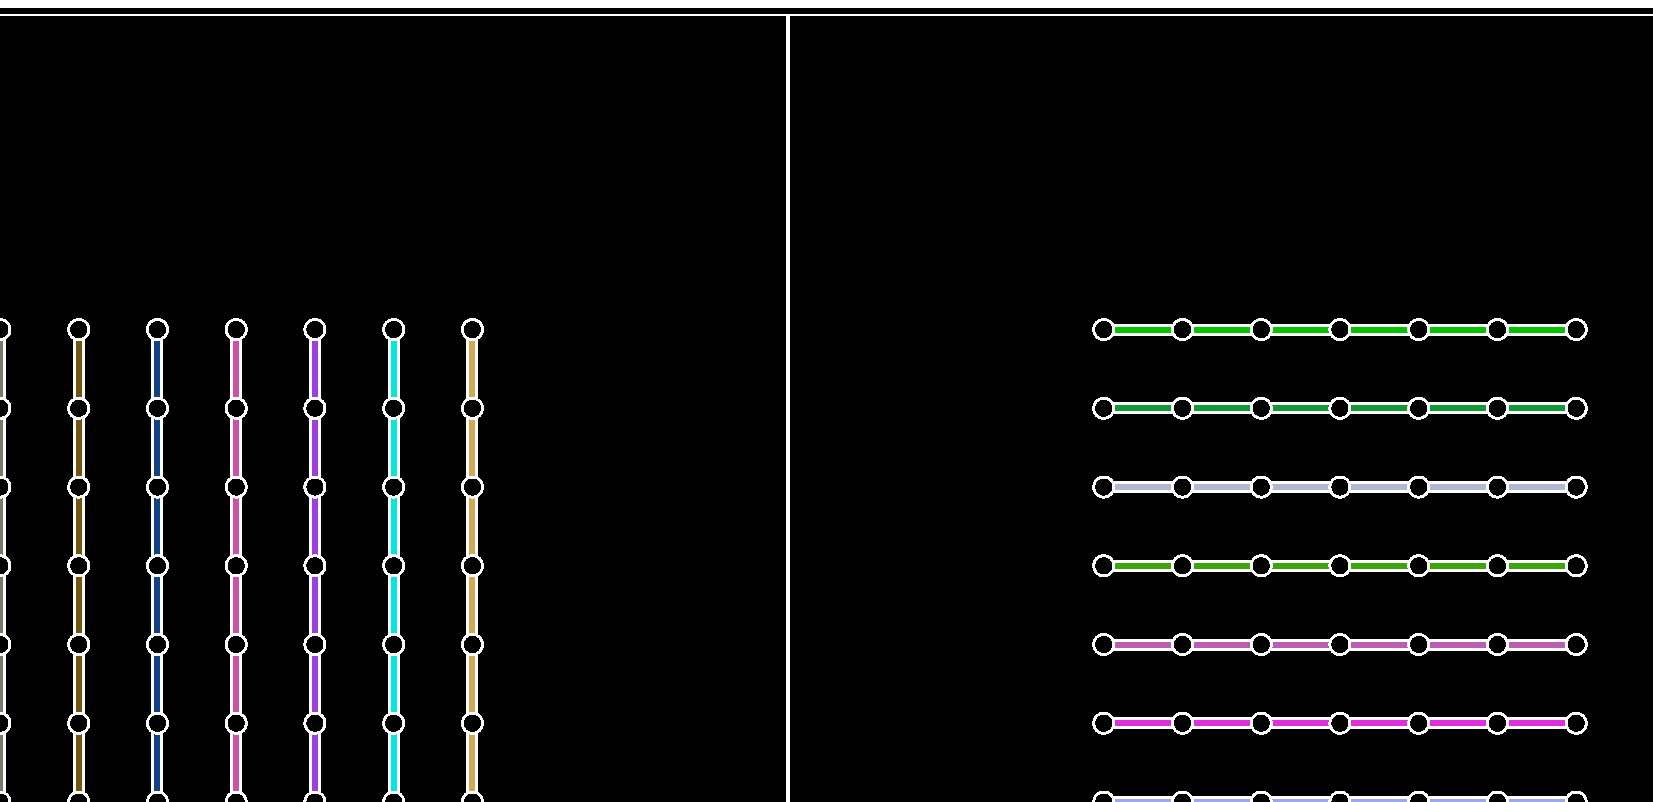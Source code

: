 tracingonline := 1;
    
N := 7;
u := 1cm;
pair MID;
MID := ((N-1)/2,(N-1)/2);

def randomcolor = (uniformdeviate(1), uniformdeviate(1), uniformdeviate(1)) enddef;

vardef get_line(expr d, offs) = 

    % linear path segments, might be a degenerated path with only one point 
    path seg[];

    len := 0;
    seg[len] := (0, offs);
    
    for i=0 upto N-1:
        pair q,qmod;
        q := point length(seg[len]) of seg[len] + d;
        qmod := (xpart q mod N, ypart q mod N);
        if q=qmod:
            seg[len] := seg[len]--qmod;
        else:
            len := len+1;
            seg[len] := qmod;
        fi;
    endfor;

    % Sort the segments descending bei their y coordinate 
    seg := sort_desc(len-1)(seg);

    % Every second segment should reverse it direction before merged
    for i=0 upto len:
        if odd i: seg[i] := reverse(seg[i]); fi
    endfor;

    path p; p := seg[0];
    for i=1 upto len-1:
        p := merge_lines(p, seg[i]);
    endfor;

    p
enddef;

vardef merge_lines(expr p, q) =
    stretch := 6;
    pair d;

    if (length(p) > 0):
        d := stretch*unitvector(direction(length(p)) of p);
    else:
        d := -stretch*unitvector(direction 0 of q);
    fi;
    
    pair a,b;
    a := point length(p) of p;
    b := point 0 of q;
    
    p .. controls (a+d) and (b+d) .. q
enddef;

vardef sort_desc(expr l)(suffix p) = 
    path swp;
    for i=0 upto l-1: 
        for j=i+1 upto l:
            if (ypart point 0 of p[i]) < (ypart point 0 of p[j]):
                swp := p[i];
                p[i] := p[j];
                p[j] := swp;
            fi;
        endfor;
    endfor;
    p
enddef;

def draw_line(expr p) = 
    draw p withpen pencircle scaled 4pt withcolor white;
    draw p withpen pencircle scaled 2pt withcolor randomcolor;
enddef;

vardef draw_tile(expr w, p_inf) =

    path qq[];
    boolean rotate;
    rotate := false;

    % The vector v is used to actually draw the lines. 
    % Afterwards, the whole picture is transformed to match the input w. 
    transform t;
    t := identity;
    pair v; 
    v := (abs(xpart w), abs(ypart w));
    if xpart w<0:
        t := t xscaled -1 shifted(N-1,0);
    fi;
    if xpart v < ypart v:
        v := (ypart v, xpart v);
        t := t rotatedaround(MID, 90);
    fi;

    for k=0 upto N-1:
        qq[k] := get_line(v, k);
    endfor;

    numeric min, max;
    min := 1000; max := 0;
    for k=0 upto N-1:
        if ypart(point 0 of qq[k]) < min:
            min := ypart point 0 of qq[k];
        fi;
        if ypart(point 0 of qq[k]) > max:
            max := ypart point 0 of qq[k];
        fi;
    endfor;
    
    pair inf;         
    inf := .5[(0,min),(0,max)] shifted (-3*unitvector(v));

    for k=0 upto N-1:
        if (p_inf): 
            qq[k] := inf .. qq[k];
        fi;
        qq[k] := qq[k] transformed t;
    endfor;

    for k=0 upto N-1:
        draw_line(qq[k] scaled u);
    endfor;

    if (p_inf):
        inf := inf transformed t;
        draw inf scaled u withpen pencircle scaled 8pt withcolor white;
    fi;

    for i=0 upto N-1:
        for j=0 upto N-1:
            draw (i,j) scaled u withpen pencircle scaled 8pt withcolor white;
            draw (i,j) scaled u withpen pencircle scaled 6pt;
        endfor;
    endfor;

    path cc;
    cc := unitsquare xscaled 14u yscaled 14u;
    cc := cc shifted (MID scaled u - center cc);
    draw cc withcolor white;

    picture p; 
    p := currentpicture;
    currentpicture := nullpicture;
    
    p
enddef;

vardef draw_pic(expr p_inf) = 

    picture pic[];

    i := 0;
    for w=(0,1),(1,0),(1,1),(-1,1),(2,1),(-2,1),(1,2),(-1,2):
        pic[i] := draw_tile(w, p_inf);
        i := i+1;
    endfor;

    shift := (xpart urcorner pic[0]) - (xpart ulcorner pic[0]);
    for i=0 upto N:
        pic[i] := pic[i] shifted ((i mod 4) * shift, - (floor(i/4) * shift));
        draw pic[i];
    endfor;

    pic[6] := currentpicture;

    fill bbox currentpicture withcolor black;
    draw pic[6];
enddef;


beginfig(1);
    draw_pic(false);
endfig;

beginfig(2);
    draw_pic(true);
endfig;

end;